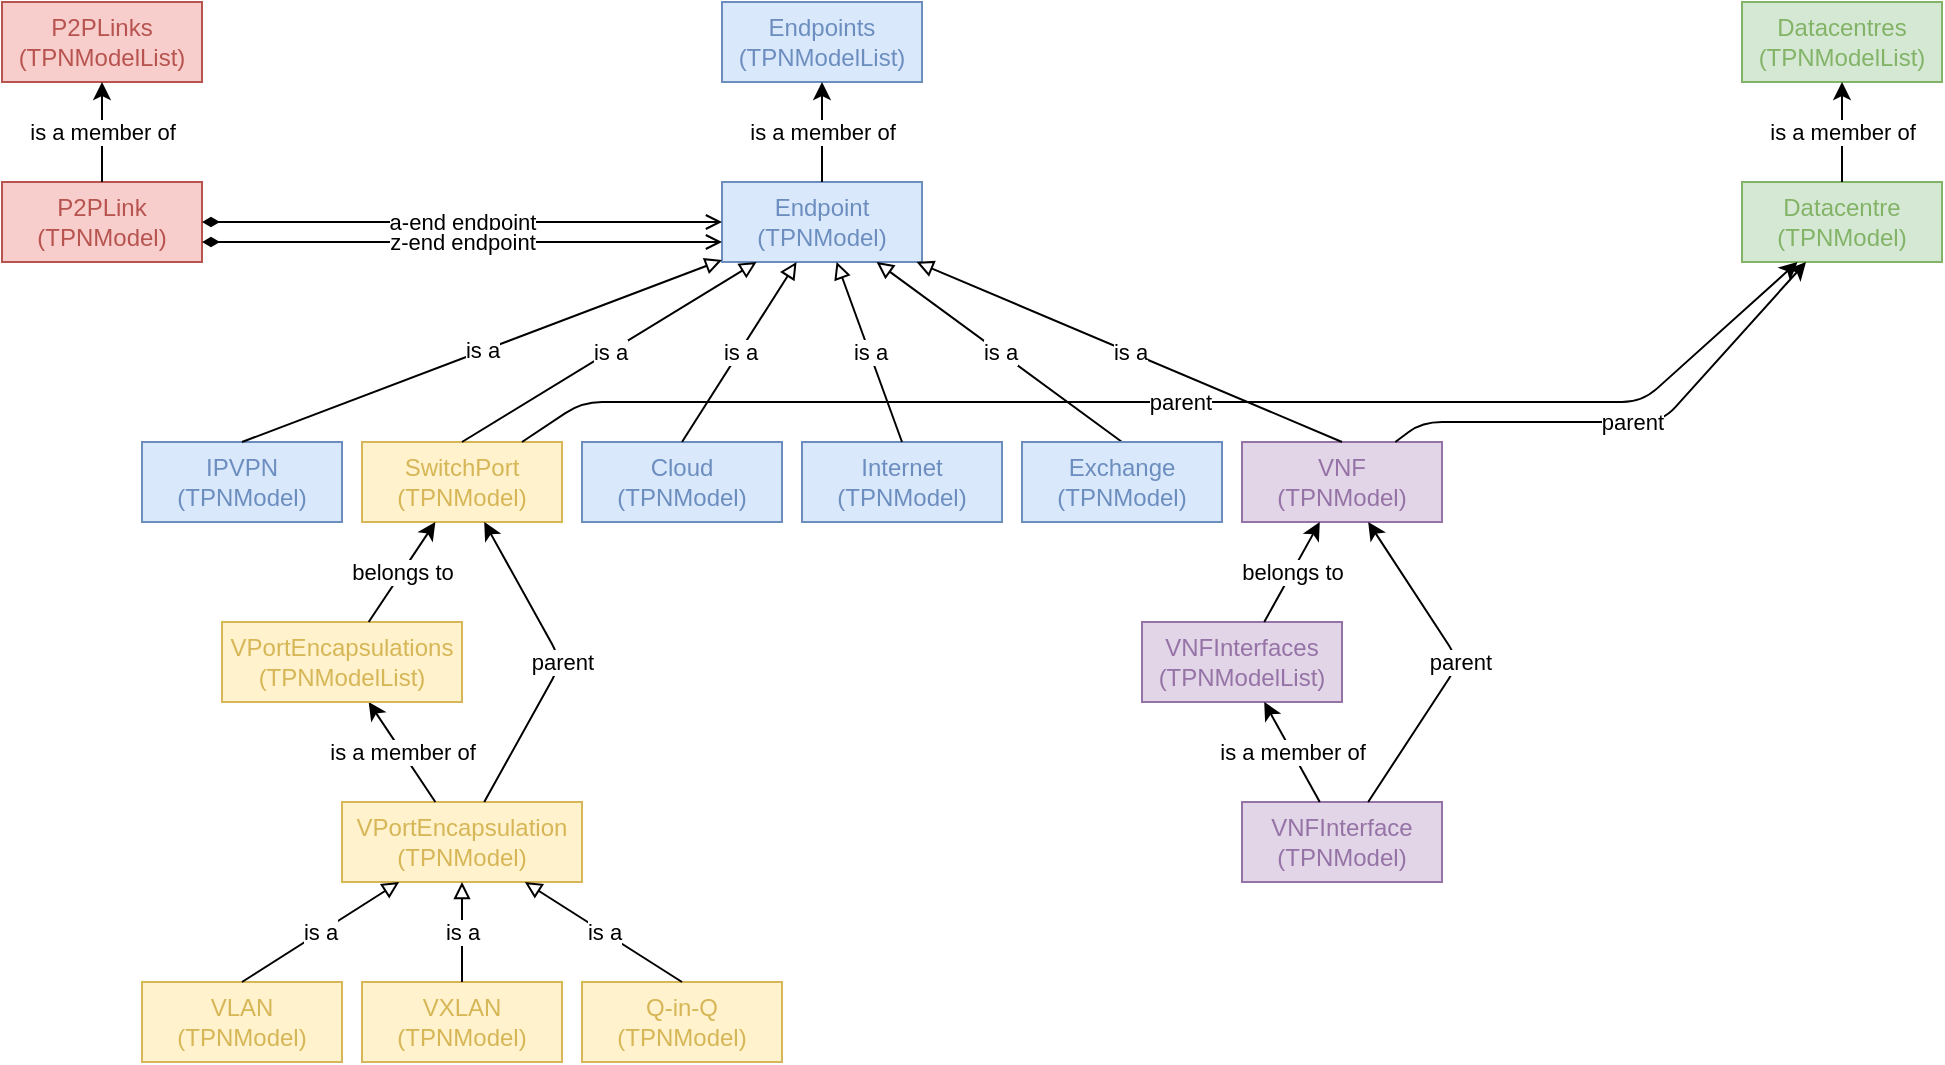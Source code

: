 <mxfile version="14.6.13" type="device"><diagram id="toEddZIPR-LaqexHLcu4" name="TPN Object Hierarchy"><mxGraphModel dx="1412" dy="891" grid="1" gridSize="10" guides="1" tooltips="1" connect="1" arrows="1" fold="1" page="1" pageScale="1" pageWidth="1169" pageHeight="827" math="0" shadow="0"><root><mxCell id="0"/><mxCell id="1" parent="0"/><mxCell id="xe1zNlQkEicYX3d5mWdJ-1" value="Endpoints&lt;br&gt;(TPNModelList)" style="rounded=0;whiteSpace=wrap;html=1;fillColor=#dae8fc;strokeColor=#6c8ebf;fontColor=#6C8EBF;" vertex="1" parent="1"><mxGeometry x="400" y="50" width="100" height="40" as="geometry"/></mxCell><mxCell id="xe1zNlQkEicYX3d5mWdJ-2" value="Endpoint&lt;br&gt;(TPNModel)" style="rounded=0;whiteSpace=wrap;html=1;fillColor=#dae8fc;strokeColor=#6c8ebf;fontColor=#6C8EBF;" vertex="1" parent="1"><mxGeometry x="400" y="140" width="100" height="40" as="geometry"/></mxCell><mxCell id="xe1zNlQkEicYX3d5mWdJ-3" value="is a member of" style="endArrow=classic;html=1;" edge="1" parent="1" source="xe1zNlQkEicYX3d5mWdJ-2" target="xe1zNlQkEicYX3d5mWdJ-1"><mxGeometry width="50" height="50" relative="1" as="geometry"><mxPoint x="670" y="390" as="sourcePoint"/><mxPoint x="720" y="340" as="targetPoint"/></mxGeometry></mxCell><mxCell id="xe1zNlQkEicYX3d5mWdJ-4" value="SwitchPort&lt;br&gt;(TPNModel)" style="rounded=0;whiteSpace=wrap;html=1;fillColor=#fff2cc;strokeColor=#D6B656;fontColor=#D6B656;" vertex="1" parent="1"><mxGeometry x="220" y="270" width="100" height="40" as="geometry"/></mxCell><mxCell id="xe1zNlQkEicYX3d5mWdJ-5" value="is a" style="endArrow=block;html=1;endFill=0;exitX=0.5;exitY=0;exitDx=0;exitDy=0;fillColor=#dae8fc;" edge="1" parent="1" source="xe1zNlQkEicYX3d5mWdJ-4" target="xe1zNlQkEicYX3d5mWdJ-2"><mxGeometry width="50" height="50" relative="1" as="geometry"><mxPoint x="670" y="470" as="sourcePoint"/><mxPoint x="720" y="420" as="targetPoint"/></mxGeometry></mxCell><mxCell id="xe1zNlQkEicYX3d5mWdJ-6" value="VNF&lt;br&gt;(TPNModel)" style="rounded=0;whiteSpace=wrap;html=1;fillColor=#e1d5e7;strokeColor=#9673a6;fontColor=#9673A6;" vertex="1" parent="1"><mxGeometry x="660" y="270" width="100" height="40" as="geometry"/></mxCell><mxCell id="xe1zNlQkEicYX3d5mWdJ-7" value="is a" style="endArrow=block;html=1;endFill=0;exitX=0.5;exitY=0;exitDx=0;exitDy=0;fillColor=#dae8fc;" edge="1" parent="1" source="xe1zNlQkEicYX3d5mWdJ-6" target="xe1zNlQkEicYX3d5mWdJ-2"><mxGeometry width="50" height="50" relative="1" as="geometry"><mxPoint x="296" y="280" as="sourcePoint"/><mxPoint x="344" y="220" as="targetPoint"/></mxGeometry></mxCell><mxCell id="xe1zNlQkEicYX3d5mWdJ-8" value="Internet&lt;br&gt;(TPNModel)" style="rounded=0;whiteSpace=wrap;html=1;fillColor=#dae8fc;strokeColor=#6c8ebf;fontColor=#6C8EBF;" vertex="1" parent="1"><mxGeometry x="440" y="270" width="100" height="40" as="geometry"/></mxCell><mxCell id="xe1zNlQkEicYX3d5mWdJ-9" value="is a" style="endArrow=block;html=1;endFill=0;exitX=0.5;exitY=0;exitDx=0;exitDy=0;fillColor=#dae8fc;" edge="1" parent="1" source="xe1zNlQkEicYX3d5mWdJ-8" target="xe1zNlQkEicYX3d5mWdJ-2"><mxGeometry width="50" height="50" relative="1" as="geometry"><mxPoint x="384" y="280" as="sourcePoint"/><mxPoint x="366" y="220" as="targetPoint"/></mxGeometry></mxCell><mxCell id="xe1zNlQkEicYX3d5mWdJ-10" value="is a" style="endArrow=block;html=1;endFill=0;exitX=0.5;exitY=0;exitDx=0;exitDy=0;fillColor=#dae8fc;" edge="1" source="xe1zNlQkEicYX3d5mWdJ-11" parent="1" target="xe1zNlQkEicYX3d5mWdJ-2"><mxGeometry width="50" height="50" relative="1" as="geometry"><mxPoint x="496" y="280" as="sourcePoint"/><mxPoint x="490" y="210" as="targetPoint"/></mxGeometry></mxCell><mxCell id="xe1zNlQkEicYX3d5mWdJ-11" value="Exchange&lt;br&gt;(TPNModel)" style="rounded=0;whiteSpace=wrap;html=1;fillColor=#dae8fc;strokeColor=#6c8ebf;fontColor=#6C8EBF;" vertex="1" parent="1"><mxGeometry x="550" y="270" width="100" height="40" as="geometry"/></mxCell><mxCell id="xe1zNlQkEicYX3d5mWdJ-12" value="IPVPN&lt;br&gt;(TPNModel)" style="rounded=0;whiteSpace=wrap;html=1;fillColor=#dae8fc;strokeColor=#6c8ebf;fontColor=#6C8EBF;" vertex="1" parent="1"><mxGeometry x="110" y="270" width="100" height="40" as="geometry"/></mxCell><mxCell id="xe1zNlQkEicYX3d5mWdJ-13" value="is a" style="endArrow=block;html=1;endFill=0;exitX=0.5;exitY=0;exitDx=0;exitDy=0;fillColor=#dae8fc;" edge="1" source="xe1zNlQkEicYX3d5mWdJ-12" parent="1" target="xe1zNlQkEicYX3d5mWdJ-2"><mxGeometry width="50" height="50" relative="1" as="geometry"><mxPoint x="560" y="470" as="sourcePoint"/><mxPoint x="224" y="210" as="targetPoint"/></mxGeometry></mxCell><mxCell id="xe1zNlQkEicYX3d5mWdJ-14" value="Cloud&lt;br&gt;(TPNModel)" style="rounded=0;whiteSpace=wrap;html=1;fillColor=#dae8fc;strokeColor=#6c8ebf;fontColor=#6C8EBF;" vertex="1" parent="1"><mxGeometry x="330" y="270" width="100" height="40" as="geometry"/></mxCell><mxCell id="xe1zNlQkEicYX3d5mWdJ-15" value="is a" style="endArrow=block;html=1;endFill=0;exitX=0.5;exitY=0;exitDx=0;exitDy=0;fillColor=#dae8fc;" edge="1" parent="1" source="xe1zNlQkEicYX3d5mWdJ-14" target="xe1zNlQkEicYX3d5mWdJ-2"><mxGeometry width="50" height="50" relative="1" as="geometry"><mxPoint x="560" y="280" as="sourcePoint"/><mxPoint x="410" y="220" as="targetPoint"/></mxGeometry></mxCell><mxCell id="xe1zNlQkEicYX3d5mWdJ-16" value="VLAN&lt;br&gt;(TPNModel)" style="rounded=0;whiteSpace=wrap;html=1;fillColor=#fff2cc;strokeColor=#D6B656;fontColor=#D6B656;" vertex="1" parent="1"><mxGeometry x="110" y="540" width="100" height="40" as="geometry"/></mxCell><mxCell id="xe1zNlQkEicYX3d5mWdJ-17" value="VXLAN&lt;br&gt;(TPNModel)" style="rounded=0;whiteSpace=wrap;html=1;fillColor=#fff2cc;strokeColor=#D6B656;fontColor=#D6B656;" vertex="1" parent="1"><mxGeometry x="220" y="540" width="100" height="40" as="geometry"/></mxCell><mxCell id="xe1zNlQkEicYX3d5mWdJ-18" value="VPortEncapsulation&lt;br&gt;(TPNModel)" style="rounded=0;whiteSpace=wrap;html=1;fillColor=#fff2cc;strokeColor=#D6B656;fontColor=#D6B656;" vertex="1" parent="1"><mxGeometry x="210" y="450" width="120" height="40" as="geometry"/></mxCell><mxCell id="xe1zNlQkEicYX3d5mWdJ-19" value="is a member of" style="endArrow=classic;html=1;" edge="1" parent="1" source="xe1zNlQkEicYX3d5mWdJ-18" target="xe1zNlQkEicYX3d5mWdJ-30"><mxGeometry width="50" height="50" relative="1" as="geometry"><mxPoint x="460" y="150" as="sourcePoint"/><mxPoint x="460" y="100" as="targetPoint"/></mxGeometry></mxCell><mxCell id="xe1zNlQkEicYX3d5mWdJ-20" value="is a" style="endArrow=block;html=1;endFill=0;exitX=0.5;exitY=0;exitDx=0;exitDy=0;fillColor=#fff2cc;" edge="1" parent="1" source="xe1zNlQkEicYX3d5mWdJ-16" target="xe1zNlQkEicYX3d5mWdJ-18"><mxGeometry width="50" height="50" relative="1" as="geometry"><mxPoint x="360" y="394" as="sourcePoint"/><mxPoint x="417.273" y="304" as="targetPoint"/></mxGeometry></mxCell><mxCell id="xe1zNlQkEicYX3d5mWdJ-22" value="is a" style="endArrow=block;html=1;endFill=0;exitX=0.5;exitY=0;exitDx=0;exitDy=0;fillColor=#fff2cc;" edge="1" parent="1" source="xe1zNlQkEicYX3d5mWdJ-17" target="xe1zNlQkEicYX3d5mWdJ-18"><mxGeometry width="50" height="50" relative="1" as="geometry"><mxPoint x="184.545" y="604" as="sourcePoint"/><mxPoint x="235.455" y="534" as="targetPoint"/></mxGeometry></mxCell><mxCell id="xe1zNlQkEicYX3d5mWdJ-23" value="Q-in-Q&lt;br&gt;(TPNModel)" style="rounded=0;whiteSpace=wrap;html=1;fillColor=#fff2cc;strokeColor=#D6B656;fontColor=#D6B656;" vertex="1" parent="1"><mxGeometry x="330" y="540" width="100" height="40" as="geometry"/></mxCell><mxCell id="xe1zNlQkEicYX3d5mWdJ-24" value="is a" style="endArrow=block;html=1;endFill=0;exitX=0.5;exitY=0;exitDx=0;exitDy=0;fillColor=#fff2cc;" edge="1" parent="1" source="xe1zNlQkEicYX3d5mWdJ-23" target="xe1zNlQkEicYX3d5mWdJ-18"><mxGeometry width="50" height="50" relative="1" as="geometry"><mxPoint x="274.545" y="604" as="sourcePoint"/><mxPoint x="255" y="504" as="targetPoint"/></mxGeometry></mxCell><mxCell id="xe1zNlQkEicYX3d5mWdJ-25" value="VNFInterfaces&lt;br&gt;(TPNModelList)" style="rounded=0;whiteSpace=wrap;html=1;fillColor=#e1d5e7;strokeColor=#9673a6;fontColor=#9673A6;" vertex="1" parent="1"><mxGeometry x="610" y="360" width="100" height="40" as="geometry"/></mxCell><mxCell id="xe1zNlQkEicYX3d5mWdJ-26" value="belongs to" style="endArrow=classic;html=1;" edge="1" parent="1" source="xe1zNlQkEicYX3d5mWdJ-25" target="xe1zNlQkEicYX3d5mWdJ-6"><mxGeometry width="50" height="50" relative="1" as="geometry"><mxPoint x="280" y="380" as="sourcePoint"/><mxPoint x="280" y="320" as="targetPoint"/></mxGeometry></mxCell><mxCell id="xe1zNlQkEicYX3d5mWdJ-27" value="VNFInterface&lt;br&gt;(TPNModel)" style="rounded=0;whiteSpace=wrap;html=1;fillColor=#e1d5e7;strokeColor=#9673a6;fontColor=#9673A6;" vertex="1" parent="1"><mxGeometry x="660" y="450" width="100" height="40" as="geometry"/></mxCell><mxCell id="xe1zNlQkEicYX3d5mWdJ-29" value="is a member of" style="endArrow=classic;html=1;" edge="1" parent="1" source="xe1zNlQkEicYX3d5mWdJ-27" target="xe1zNlQkEicYX3d5mWdJ-25"><mxGeometry width="50" height="50" relative="1" as="geometry"><mxPoint x="720" y="380" as="sourcePoint"/><mxPoint x="720" y="320" as="targetPoint"/></mxGeometry></mxCell><mxCell id="xe1zNlQkEicYX3d5mWdJ-30" value="VPortEncapsulations&lt;br&gt;(TPNModelList)" style="rounded=0;whiteSpace=wrap;html=1;fillColor=#fff2cc;strokeColor=#D6B656;fontColor=#D6B656;" vertex="1" parent="1"><mxGeometry x="150" y="360" width="120" height="40" as="geometry"/></mxCell><mxCell id="xe1zNlQkEicYX3d5mWdJ-32" value="belongs to" style="endArrow=classic;html=1;" edge="1" parent="1" source="xe1zNlQkEicYX3d5mWdJ-30" target="xe1zNlQkEicYX3d5mWdJ-4"><mxGeometry width="50" height="50" relative="1" as="geometry"><mxPoint x="280" y="497" as="sourcePoint"/><mxPoint x="280" y="420" as="targetPoint"/></mxGeometry></mxCell><mxCell id="xe1zNlQkEicYX3d5mWdJ-33" value="parent" style="endArrow=classic;html=1;" edge="1" parent="1" source="xe1zNlQkEicYX3d5mWdJ-18" target="xe1zNlQkEicYX3d5mWdJ-4"><mxGeometry width="50" height="50" relative="1" as="geometry"><mxPoint x="266.667" y="460" as="sourcePoint"/><mxPoint x="233.333" y="410" as="targetPoint"/><Array as="points"><mxPoint x="320" y="380"/></Array></mxGeometry></mxCell><mxCell id="xe1zNlQkEicYX3d5mWdJ-34" value="parent" style="endArrow=classic;html=1;" edge="1" parent="1" source="xe1zNlQkEicYX3d5mWdJ-27" target="xe1zNlQkEicYX3d5mWdJ-6"><mxGeometry width="50" height="50" relative="1" as="geometry"><mxPoint x="730.001" y="450" as="sourcePoint"/><mxPoint x="730.001" y="310" as="targetPoint"/><Array as="points"><mxPoint x="768.89" y="380"/></Array></mxGeometry></mxCell><mxCell id="xe1zNlQkEicYX3d5mWdJ-35" value="Datacentres&lt;br&gt;(TPNModelList)" style="rounded=0;whiteSpace=wrap;html=1;fillColor=#d5e8d4;strokeColor=#82b366;fontColor=#82B366;" vertex="1" parent="1"><mxGeometry x="910" y="50" width="100" height="40" as="geometry"/></mxCell><mxCell id="xe1zNlQkEicYX3d5mWdJ-36" value="Datacentre&lt;br&gt;(TPNModel)" style="rounded=0;whiteSpace=wrap;html=1;fillColor=#d5e8d4;strokeColor=#82b366;fontColor=#82B366;" vertex="1" parent="1"><mxGeometry x="910" y="140" width="100" height="40" as="geometry"/></mxCell><mxCell id="xe1zNlQkEicYX3d5mWdJ-37" value="is a member of" style="endArrow=classic;html=1;" edge="1" source="xe1zNlQkEicYX3d5mWdJ-36" target="xe1zNlQkEicYX3d5mWdJ-35" parent="1"><mxGeometry width="50" height="50" relative="1" as="geometry"><mxPoint x="1180" y="390" as="sourcePoint"/><mxPoint x="1230" y="340" as="targetPoint"/></mxGeometry></mxCell><mxCell id="xe1zNlQkEicYX3d5mWdJ-38" value="parent" style="endArrow=classic;html=1;" edge="1" parent="1" source="xe1zNlQkEicYX3d5mWdJ-4" target="xe1zNlQkEicYX3d5mWdJ-36"><mxGeometry width="50" height="50" relative="1" as="geometry"><mxPoint x="291.111" y="460" as="sourcePoint"/><mxPoint x="291.111" y="320" as="targetPoint"/><Array as="points"><mxPoint x="330" y="250"/><mxPoint x="860" y="250"/></Array></mxGeometry></mxCell><mxCell id="xe1zNlQkEicYX3d5mWdJ-39" value="parent" style="endArrow=classic;html=1;" edge="1" parent="1" source="xe1zNlQkEicYX3d5mWdJ-6" target="xe1zNlQkEicYX3d5mWdJ-36"><mxGeometry width="50" height="50" relative="1" as="geometry"><mxPoint x="313.333" y="280" as="sourcePoint"/><mxPoint x="946" y="190" as="targetPoint"/><Array as="points"><mxPoint x="750" y="260"/><mxPoint x="870" y="260"/></Array></mxGeometry></mxCell><mxCell id="xe1zNlQkEicYX3d5mWdJ-40" value="P2PLinks&lt;br&gt;(TPNModelList)" style="rounded=0;whiteSpace=wrap;html=1;fillColor=#f8cecc;strokeColor=#B85450;fontColor=#B85450;" vertex="1" parent="1"><mxGeometry x="40" y="50" width="100" height="40" as="geometry"/></mxCell><mxCell id="xe1zNlQkEicYX3d5mWdJ-41" value="P2PLink&lt;br&gt;(TPNModel)" style="rounded=0;whiteSpace=wrap;html=1;fillColor=#f8cecc;strokeColor=#B85450;fontColor=#B85450;" vertex="1" parent="1"><mxGeometry x="40" y="140" width="100" height="40" as="geometry"/></mxCell><mxCell id="xe1zNlQkEicYX3d5mWdJ-42" value="is a member of" style="endArrow=classic;html=1;" edge="1" source="xe1zNlQkEicYX3d5mWdJ-41" target="xe1zNlQkEicYX3d5mWdJ-40" parent="1"><mxGeometry width="50" height="50" relative="1" as="geometry"><mxPoint x="310" y="390" as="sourcePoint"/><mxPoint x="360" y="340" as="targetPoint"/></mxGeometry></mxCell><mxCell id="xe1zNlQkEicYX3d5mWdJ-43" value="a-end endpoint" style="endArrow=open;html=1;strokeColor=#000000;startArrow=diamondThin;startFill=1;endFill=0;" edge="1" parent="1" source="xe1zNlQkEicYX3d5mWdJ-41" target="xe1zNlQkEicYX3d5mWdJ-2"><mxGeometry width="50" height="50" relative="1" as="geometry"><mxPoint x="430" y="370" as="sourcePoint"/><mxPoint x="480" y="320" as="targetPoint"/></mxGeometry></mxCell><mxCell id="xe1zNlQkEicYX3d5mWdJ-44" value="z-end endpoint" style="endArrow=open;html=1;strokeColor=#000000;startArrow=diamondThin;startFill=1;endFill=0;exitX=1;exitY=0.75;exitDx=0;exitDy=0;entryX=0;entryY=0.75;entryDx=0;entryDy=0;" edge="1" parent="1" source="xe1zNlQkEicYX3d5mWdJ-41" target="xe1zNlQkEicYX3d5mWdJ-2"><mxGeometry width="50" height="50" relative="1" as="geometry"><mxPoint x="150" y="170" as="sourcePoint"/><mxPoint x="330" y="180" as="targetPoint"/></mxGeometry></mxCell></root></mxGraphModel></diagram></mxfile>